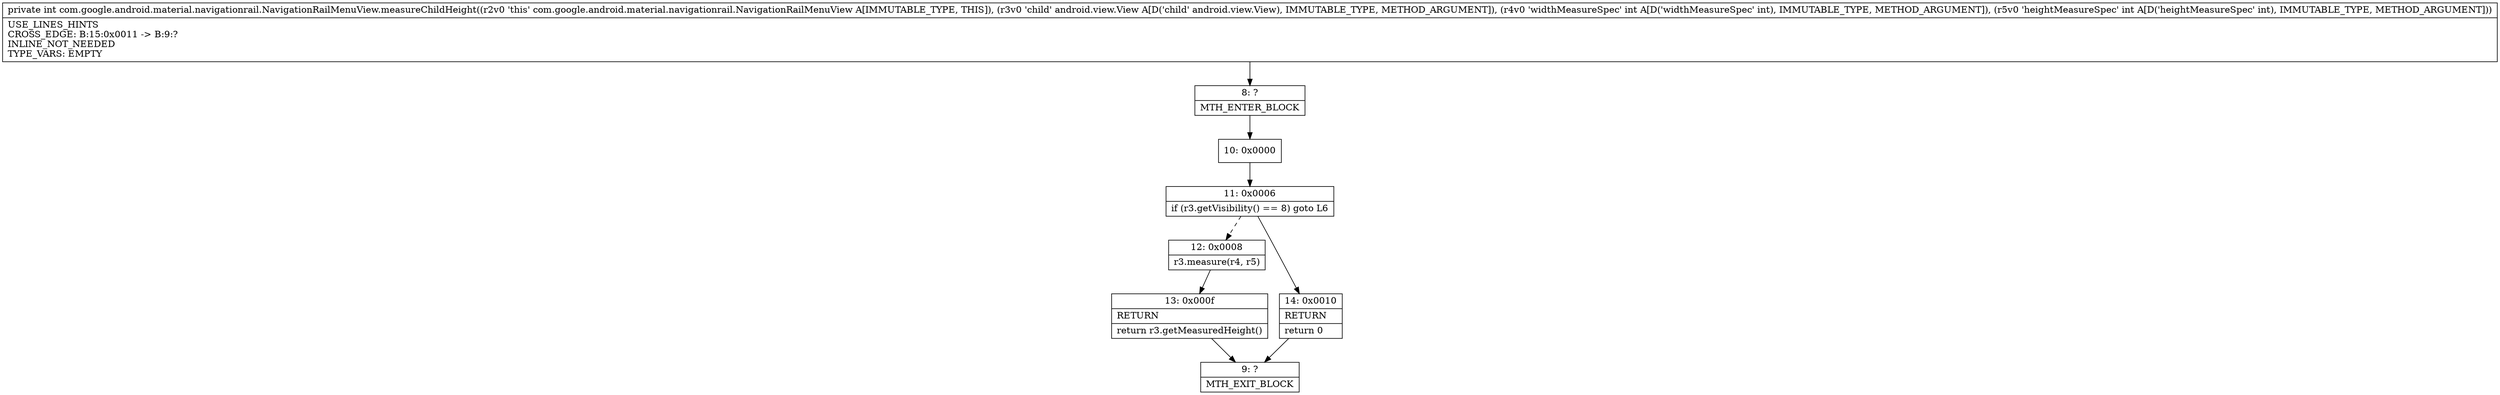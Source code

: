 digraph "CFG forcom.google.android.material.navigationrail.NavigationRailMenuView.measureChildHeight(Landroid\/view\/View;II)I" {
Node_8 [shape=record,label="{8\:\ ?|MTH_ENTER_BLOCK\l}"];
Node_10 [shape=record,label="{10\:\ 0x0000}"];
Node_11 [shape=record,label="{11\:\ 0x0006|if (r3.getVisibility() == 8) goto L6\l}"];
Node_12 [shape=record,label="{12\:\ 0x0008|r3.measure(r4, r5)\l}"];
Node_13 [shape=record,label="{13\:\ 0x000f|RETURN\l|return r3.getMeasuredHeight()\l}"];
Node_9 [shape=record,label="{9\:\ ?|MTH_EXIT_BLOCK\l}"];
Node_14 [shape=record,label="{14\:\ 0x0010|RETURN\l|return 0\l}"];
MethodNode[shape=record,label="{private int com.google.android.material.navigationrail.NavigationRailMenuView.measureChildHeight((r2v0 'this' com.google.android.material.navigationrail.NavigationRailMenuView A[IMMUTABLE_TYPE, THIS]), (r3v0 'child' android.view.View A[D('child' android.view.View), IMMUTABLE_TYPE, METHOD_ARGUMENT]), (r4v0 'widthMeasureSpec' int A[D('widthMeasureSpec' int), IMMUTABLE_TYPE, METHOD_ARGUMENT]), (r5v0 'heightMeasureSpec' int A[D('heightMeasureSpec' int), IMMUTABLE_TYPE, METHOD_ARGUMENT]))  | USE_LINES_HINTS\lCROSS_EDGE: B:15:0x0011 \-\> B:9:?\lINLINE_NOT_NEEDED\lTYPE_VARS: EMPTY\l}"];
MethodNode -> Node_8;Node_8 -> Node_10;
Node_10 -> Node_11;
Node_11 -> Node_12[style=dashed];
Node_11 -> Node_14;
Node_12 -> Node_13;
Node_13 -> Node_9;
Node_14 -> Node_9;
}

